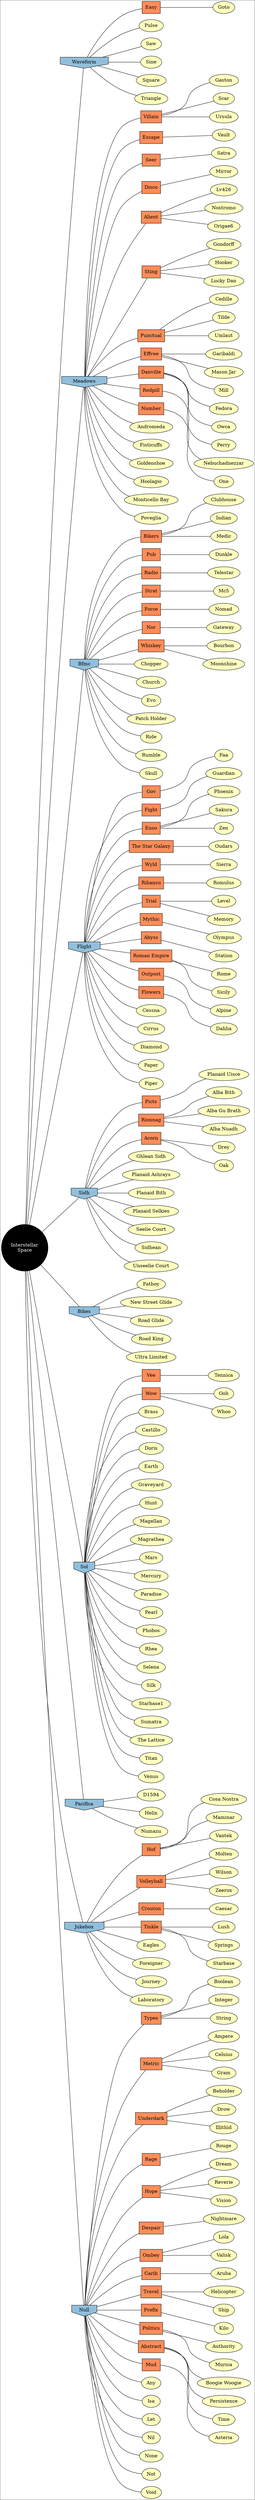 digraph GALAXY {
	edge [arrowhead=none,arrowtail=none];
	splines = true;
	concentrate = true;
	overlap = false;
	dir = both;
	rankdir = LR;
	sep = .10;
	colorscheme = rdylbu3;

	isl [label="Interstellar\nSpace",color=black,fillcolor=black,fontcolor=white,style=filled,shape=circle];

	node [color=black,fillcolor="/rdylbu3/3",fontcolor=black,style=filled,shape=invhouse];
	isl -> { "Waveform"; "Meadows"; "Bfmc"; "Flight"; "Sidh"; "Bikes"; "Sol"; "Pacifica"; "Jukebox"; "Null"; }

	node [color=black, fillcolor="/rdylbu3/1", style=filled, shape=box];
	Waveform -> { "Easy"; }
	Meadows -> { "Villain"; "Escape"; "Seer"; "Disco"; "Alient"; "Sting"; "Punctual"; "Effvee"; "Danville"; "Redpill"; "Number"; }
	Bfmc -> { "Bikers"; "Pub"; "Radio"; "Strat"; "Force"; "Nor"; "Whiskey"; }
	Flight -> { "Gov"; "Fight"; "Enso"; "The Star Galaxy"; "Wyld"; "Rihansu"; "Trial"; "Mythic"; "Abyss"; "Roman Empire"; "Outpost"; "Flowers"; }
	Sidh -> { "Picts"; "Rionnag"; "Acorn"; }
	Bikes -> { }
	Sol -> { "Vee"; "Wow"; }
	Pacifica -> { }
	Jukebox -> { "Hof"; "Volleyball"; "Crouton"; "Tinkle"; }
	Null -> { "Types"; "Metric"; "Underdark"; "Rage"; "Hope"; "Despair"; "Ombey"; "Carib"; "Travel"; "Prefix"; "Politics"; "Abstract"; "Mud"; }

	node [color=black, fillcolor="/rdylbu3/2", style=filled, shape=ellipse];
	"Waveform" -> { "Pulse"; "Saw"; "Sine"; "Square"; "Triangle"; }
	"Easy" -> { "Goto"; }
	"Meadows" -> { "Andromeda"; "Fisticuffs"; "Goldenshoe"; "Hoolagio"; "Monticello Bay"; "Poveglia"; }
	"Villain" -> { "Gaston"; "Scar"; "Ursula"; }
	"Escape" -> { "Vault"; }
	"Seer" -> { "Satra"; }
	"Disco" -> { "Mirror"; }
	"Alient" -> { "Lv426"; "Nostromo"; "Origae6"; }
	"Sting" -> { "Gondorff"; "Hooker"; "Lucky Dan"; }
	"Punctual" -> { "Cedille"; "Tilde"; "Umlaut"; }
	"Effvee" -> { "Garibaldi"; "Mason Jar"; "Mill"; }
	"Danville" -> { "Fedora"; "Owca"; "Perry"; }
	"Redpill" -> { "Nebuchadnezzar"; }
	"Number" -> { "One"; }
	"Bfmc" -> { "Chopper"; "Church"; "Evo"; "Patch Holder"; "Ride"; "Rumble"; "Skull"; }
	"Bikers" -> { "Clubhouse"; "Indian"; "Medic"; }
	"Pub" -> { "Dunkle"; }
	"Radio" -> { "Telestar"; }
	"Strat" -> { "Mc5"; }
	"Force" -> { "Nomad"; }
	"Nor" -> { "Gateway"; }
	"Whiskey" -> { "Bourbon"; "Moonshine"; }
	"Flight" -> { "Cessna"; "Cirrus"; "Diamond"; "Paper"; "Piper"; }
	"Gov" -> { "Faa"; }
	"Fight" -> { "Guardian"; }
	"Enso" -> { "Phoenix"; "Sakura"; "Zen"; }
	"The Star Galaxy" -> { "Oudars"; }
	"Wyld" -> { "Sierra"; }
	"Rihansu" -> { "Romulus"; }
	"Trial" -> { "Level"; "Memory"; }
	"Mythic" -> { "Olympus"; }
	"Abyss" -> { "Station"; }
	"Roman Empire" -> { "Rome"; "Sicily"; }
	"Outpost" -> { "Alpine"; }
	"Flowers" -> { "Dahlia"; }
	"Sidh" -> { "Ghlean Sidh"; "Planaid Ashrays"; "Planaid Bith"; "Planaid Selkies"; "Seelie Court"; "Sidhean"; "Unseelie Court"; }
	"Picts" -> { "Planaid Uisce"; }
	"Rionnag" -> { "Alba Bith"; "Alba Gu Brath"; "Alba Nuadh"; }
	"Acorn" -> { "Drey"; "Oak"; }
	"Bikes" -> { "Fatboy"; "New Street Glide"; "Road Glide"; "Road King"; "Ultra Limited"; }
	"Sol" -> { "Brass"; "Castillo"; "Doris"; "Earth"; "Graveyard"; "Hunt"; "Magellan"; "Magrathea"; "Mars"; "Mercury"; "Paradise"; "Pearl"; "Phobos"; "Rhea"; "Selena"; "Silk"; "Starbase1"; "Sumatra"; "The Lattice"; "Titan"; "Venus"; }
	"Vee" -> { "Tennica"; }
	"Wow" -> { "Ooh"; "Whoo"; }
	"Pacifica" -> { "D1594"; "Helix"; "Numazu"; }
	"Jukebox" -> { "Eagles"; "Foreigner"; "Journey"; "Laboratory"; }
	"Hof" -> { "Cosa Nostra"; "Maminar"; "Vantek"; }
	"Volleyball" -> { "Molten"; "Wilson"; "Zeerox"; }
	"Crouton" -> { "Caesar"; }
	"Tinkle" -> { "Lush"; "Springs"; "Starbase"; }
	"Null" -> { "Any"; "Isa"; "Let"; "Nil"; "None"; "Not"; "Void"; }
	"Types" -> { "Boolean"; "Integer"; "String"; }
	"Metric" -> { "Ampere"; "Celsius"; "Gram"; }
	"Underdark" -> { "Beholder"; "Drow"; "Illithid"; }
	"Rage" -> { "Rouge"; }
	"Hope" -> { "Dream"; "Reverie"; "Vision"; }
	"Despair" -> { "Nightmare"; }
	"Ombey" -> { "Lola"; "Valisk"; }
	"Carib" -> { "Aruba"; }
	"Travel" -> { "Helicopter"; "Ship"; }
	"Prefix" -> { "Kilo"; }
	"Politics" -> { "Authority"; "Murica"; }
	"Abstract" -> { "Boogie Woogie"; "Persistence"; "Time"; }
	"Mud" -> { "Asteria"; }
}
